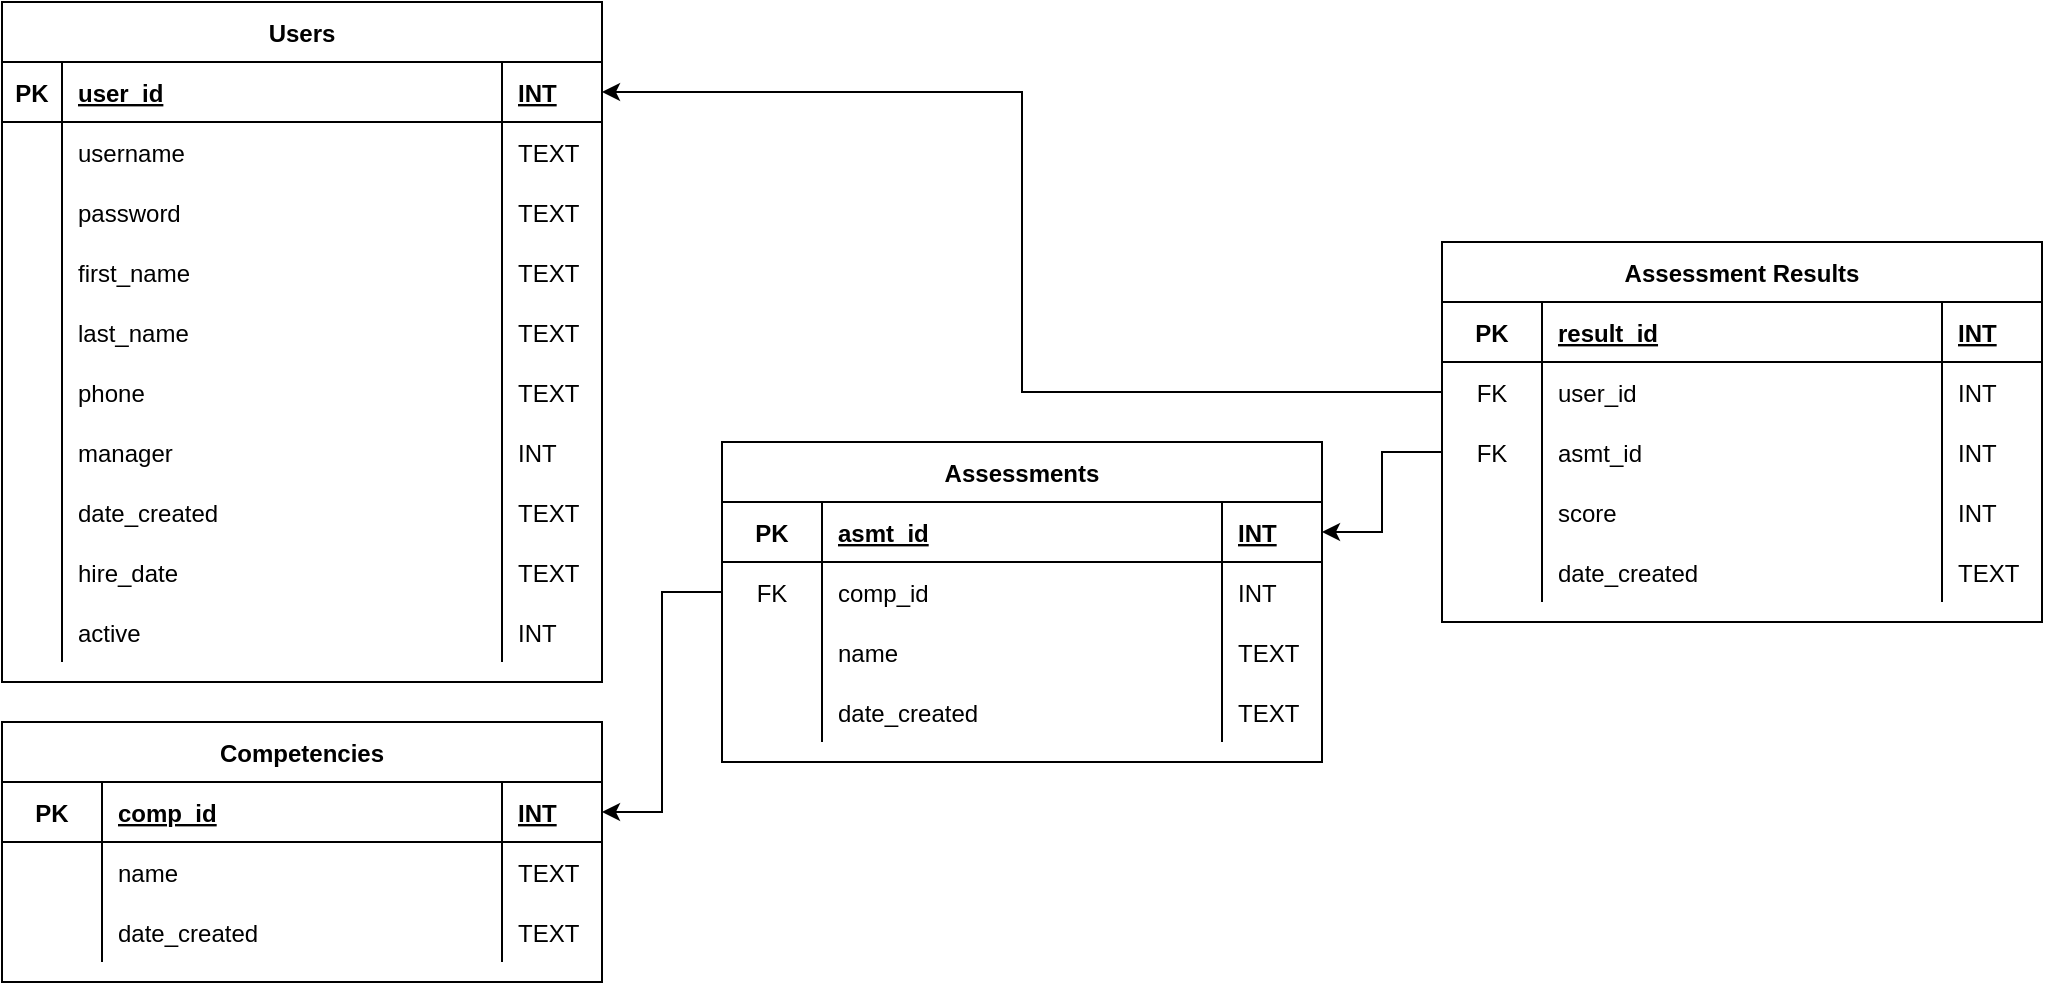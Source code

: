 <mxfile version="21.0.6" type="google"><diagram id="R2lEEEUBdFMjLlhIrx00" name="Page-1"><mxGraphModel grid="1" page="1" gridSize="10" guides="1" tooltips="1" connect="1" arrows="1" fold="1" pageScale="1" pageWidth="850" pageHeight="1100" math="0" shadow="0" extFonts="Permanent Marker^https://fonts.googleapis.com/css?family=Permanent+Marker"><root><mxCell id="0"/><mxCell id="1" parent="0"/><mxCell id="C-vyLk0tnHw3VtMMgP7b-2" value="Competencies" style="shape=table;startSize=30;container=1;collapsible=1;childLayout=tableLayout;fixedRows=1;rowLines=0;fontStyle=1;align=center;resizeLast=1;" vertex="1" parent="1"><mxGeometry x="80" y="390" width="300" height="130" as="geometry"/></mxCell><mxCell id="C-vyLk0tnHw3VtMMgP7b-3" value="" style="shape=partialRectangle;collapsible=0;dropTarget=0;pointerEvents=0;fillColor=none;points=[[0,0.5],[1,0.5]];portConstraint=eastwest;top=0;left=0;right=0;bottom=1;" vertex="1" parent="C-vyLk0tnHw3VtMMgP7b-2"><mxGeometry y="30" width="300" height="30" as="geometry"/></mxCell><mxCell id="C-vyLk0tnHw3VtMMgP7b-4" value="PK" style="shape=partialRectangle;overflow=hidden;connectable=0;fillColor=none;top=0;left=0;bottom=0;right=0;fontStyle=1;" vertex="1" parent="C-vyLk0tnHw3VtMMgP7b-3"><mxGeometry width="50" height="30" as="geometry"><mxRectangle width="50" height="30" as="alternateBounds"/></mxGeometry></mxCell><mxCell id="C-vyLk0tnHw3VtMMgP7b-5" value="comp_id" style="shape=partialRectangle;overflow=hidden;connectable=0;fillColor=none;top=0;left=0;bottom=0;right=0;align=left;spacingLeft=6;fontStyle=5;" vertex="1" parent="C-vyLk0tnHw3VtMMgP7b-3"><mxGeometry x="50" width="200" height="30" as="geometry"><mxRectangle width="200" height="30" as="alternateBounds"/></mxGeometry></mxCell><mxCell id="rLndajSnaEvksaFfwLlW-28" value="INT" style="shape=partialRectangle;overflow=hidden;connectable=0;fillColor=none;top=0;left=0;bottom=0;right=0;align=left;spacingLeft=6;fontStyle=5;" vertex="1" parent="C-vyLk0tnHw3VtMMgP7b-3"><mxGeometry x="250" width="50" height="30" as="geometry"><mxRectangle width="50" height="30" as="alternateBounds"/></mxGeometry></mxCell><mxCell id="C-vyLk0tnHw3VtMMgP7b-6" value="" style="shape=partialRectangle;collapsible=0;dropTarget=0;pointerEvents=0;fillColor=none;points=[[0,0.5],[1,0.5]];portConstraint=eastwest;top=0;left=0;right=0;bottom=0;" vertex="1" parent="C-vyLk0tnHw3VtMMgP7b-2"><mxGeometry y="60" width="300" height="30" as="geometry"/></mxCell><mxCell id="C-vyLk0tnHw3VtMMgP7b-7" value="" style="shape=partialRectangle;overflow=hidden;connectable=0;fillColor=none;top=0;left=0;bottom=0;right=0;" vertex="1" parent="C-vyLk0tnHw3VtMMgP7b-6"><mxGeometry width="50" height="30" as="geometry"><mxRectangle width="50" height="30" as="alternateBounds"/></mxGeometry></mxCell><mxCell id="C-vyLk0tnHw3VtMMgP7b-8" value="name" style="shape=partialRectangle;overflow=hidden;connectable=0;fillColor=none;top=0;left=0;bottom=0;right=0;align=left;spacingLeft=6;" vertex="1" parent="C-vyLk0tnHw3VtMMgP7b-6"><mxGeometry x="50" width="200" height="30" as="geometry"><mxRectangle width="200" height="30" as="alternateBounds"/></mxGeometry></mxCell><mxCell id="rLndajSnaEvksaFfwLlW-29" value="TEXT" style="shape=partialRectangle;overflow=hidden;connectable=0;fillColor=none;top=0;left=0;bottom=0;right=0;align=left;spacingLeft=6;" vertex="1" parent="C-vyLk0tnHw3VtMMgP7b-6"><mxGeometry x="250" width="50" height="30" as="geometry"><mxRectangle width="50" height="30" as="alternateBounds"/></mxGeometry></mxCell><mxCell id="C-vyLk0tnHw3VtMMgP7b-9" value="" style="shape=partialRectangle;collapsible=0;dropTarget=0;pointerEvents=0;fillColor=none;points=[[0,0.5],[1,0.5]];portConstraint=eastwest;top=0;left=0;right=0;bottom=0;" vertex="1" parent="C-vyLk0tnHw3VtMMgP7b-2"><mxGeometry y="90" width="300" height="30" as="geometry"/></mxCell><mxCell id="C-vyLk0tnHw3VtMMgP7b-10" value="" style="shape=partialRectangle;overflow=hidden;connectable=0;fillColor=none;top=0;left=0;bottom=0;right=0;" vertex="1" parent="C-vyLk0tnHw3VtMMgP7b-9"><mxGeometry width="50" height="30" as="geometry"><mxRectangle width="50" height="30" as="alternateBounds"/></mxGeometry></mxCell><mxCell id="C-vyLk0tnHw3VtMMgP7b-11" value="date_created" style="shape=partialRectangle;overflow=hidden;connectable=0;fillColor=none;top=0;left=0;bottom=0;right=0;align=left;spacingLeft=6;" vertex="1" parent="C-vyLk0tnHw3VtMMgP7b-9"><mxGeometry x="50" width="200" height="30" as="geometry"><mxRectangle width="200" height="30" as="alternateBounds"/></mxGeometry></mxCell><mxCell id="rLndajSnaEvksaFfwLlW-30" value="TEXT" style="shape=partialRectangle;overflow=hidden;connectable=0;fillColor=none;top=0;left=0;bottom=0;right=0;align=left;spacingLeft=6;" vertex="1" parent="C-vyLk0tnHw3VtMMgP7b-9"><mxGeometry x="250" width="50" height="30" as="geometry"><mxRectangle width="50" height="30" as="alternateBounds"/></mxGeometry></mxCell><mxCell id="C-vyLk0tnHw3VtMMgP7b-23" value="Users" style="shape=table;startSize=30;container=1;collapsible=1;childLayout=tableLayout;fixedRows=1;rowLines=0;fontStyle=1;align=center;resizeLast=1;" vertex="1" parent="1"><mxGeometry x="80" y="30" width="300" height="340" as="geometry"/></mxCell><mxCell id="C-vyLk0tnHw3VtMMgP7b-24" value="" style="shape=partialRectangle;collapsible=0;dropTarget=0;pointerEvents=0;fillColor=none;points=[[0,0.5],[1,0.5]];portConstraint=eastwest;top=0;left=0;right=0;bottom=1;" vertex="1" parent="C-vyLk0tnHw3VtMMgP7b-23"><mxGeometry y="30" width="300" height="30" as="geometry"/></mxCell><mxCell id="C-vyLk0tnHw3VtMMgP7b-25" value="PK" style="shape=partialRectangle;overflow=hidden;connectable=0;fillColor=none;top=0;left=0;bottom=0;right=0;fontStyle=1;" vertex="1" parent="C-vyLk0tnHw3VtMMgP7b-24"><mxGeometry width="30" height="30" as="geometry"><mxRectangle width="30" height="30" as="alternateBounds"/></mxGeometry></mxCell><mxCell id="C-vyLk0tnHw3VtMMgP7b-26" value="user_id" style="shape=partialRectangle;overflow=hidden;connectable=0;fillColor=none;top=0;left=0;bottom=0;right=0;align=left;spacingLeft=6;fontStyle=5;" vertex="1" parent="C-vyLk0tnHw3VtMMgP7b-24"><mxGeometry x="30" width="220" height="30" as="geometry"><mxRectangle width="220" height="30" as="alternateBounds"/></mxGeometry></mxCell><mxCell id="rLndajSnaEvksaFfwLlW-1" value="INT" style="shape=partialRectangle;overflow=hidden;connectable=0;fillColor=none;top=0;left=0;bottom=0;right=0;align=left;spacingLeft=6;fontStyle=5;" vertex="1" parent="C-vyLk0tnHw3VtMMgP7b-24"><mxGeometry x="250" width="50" height="30" as="geometry"><mxRectangle width="50" height="30" as="alternateBounds"/></mxGeometry></mxCell><mxCell id="9BcQ_DwPYqcgLXvMvTUl-13" style="shape=partialRectangle;collapsible=0;dropTarget=0;pointerEvents=0;fillColor=none;points=[[0,0.5],[1,0.5]];portConstraint=eastwest;top=0;left=0;right=0;bottom=0;" vertex="1" parent="C-vyLk0tnHw3VtMMgP7b-23"><mxGeometry y="60" width="300" height="30" as="geometry"/></mxCell><mxCell id="9BcQ_DwPYqcgLXvMvTUl-14" style="shape=partialRectangle;overflow=hidden;connectable=0;fillColor=none;top=0;left=0;bottom=0;right=0;" vertex="1" parent="9BcQ_DwPYqcgLXvMvTUl-13"><mxGeometry width="30" height="30" as="geometry"><mxRectangle width="30" height="30" as="alternateBounds"/></mxGeometry></mxCell><mxCell id="9BcQ_DwPYqcgLXvMvTUl-15" value="username" style="shape=partialRectangle;overflow=hidden;connectable=0;fillColor=none;top=0;left=0;bottom=0;right=0;align=left;spacingLeft=6;" vertex="1" parent="9BcQ_DwPYqcgLXvMvTUl-13"><mxGeometry x="30" width="220" height="30" as="geometry"><mxRectangle width="220" height="30" as="alternateBounds"/></mxGeometry></mxCell><mxCell id="9BcQ_DwPYqcgLXvMvTUl-16" value="TEXT" style="shape=partialRectangle;overflow=hidden;connectable=0;fillColor=none;top=0;left=0;bottom=0;right=0;align=left;spacingLeft=6;" vertex="1" parent="9BcQ_DwPYqcgLXvMvTUl-13"><mxGeometry x="250" width="50" height="30" as="geometry"><mxRectangle width="50" height="30" as="alternateBounds"/></mxGeometry></mxCell><mxCell id="9BcQ_DwPYqcgLXvMvTUl-17" style="shape=partialRectangle;collapsible=0;dropTarget=0;pointerEvents=0;fillColor=none;points=[[0,0.5],[1,0.5]];portConstraint=eastwest;top=0;left=0;right=0;bottom=0;" vertex="1" parent="C-vyLk0tnHw3VtMMgP7b-23"><mxGeometry y="90" width="300" height="30" as="geometry"/></mxCell><mxCell id="9BcQ_DwPYqcgLXvMvTUl-18" style="shape=partialRectangle;overflow=hidden;connectable=0;fillColor=none;top=0;left=0;bottom=0;right=0;" vertex="1" parent="9BcQ_DwPYqcgLXvMvTUl-17"><mxGeometry width="30" height="30" as="geometry"><mxRectangle width="30" height="30" as="alternateBounds"/></mxGeometry></mxCell><mxCell id="9BcQ_DwPYqcgLXvMvTUl-19" value="password" style="shape=partialRectangle;overflow=hidden;connectable=0;fillColor=none;top=0;left=0;bottom=0;right=0;align=left;spacingLeft=6;" vertex="1" parent="9BcQ_DwPYqcgLXvMvTUl-17"><mxGeometry x="30" width="220" height="30" as="geometry"><mxRectangle width="220" height="30" as="alternateBounds"/></mxGeometry></mxCell><mxCell id="9BcQ_DwPYqcgLXvMvTUl-20" value="TEXT" style="shape=partialRectangle;overflow=hidden;connectable=0;fillColor=none;top=0;left=0;bottom=0;right=0;align=left;spacingLeft=6;" vertex="1" parent="9BcQ_DwPYqcgLXvMvTUl-17"><mxGeometry x="250" width="50" height="30" as="geometry"><mxRectangle width="50" height="30" as="alternateBounds"/></mxGeometry></mxCell><mxCell id="C-vyLk0tnHw3VtMMgP7b-27" value="" style="shape=partialRectangle;collapsible=0;dropTarget=0;pointerEvents=0;fillColor=none;points=[[0,0.5],[1,0.5]];portConstraint=eastwest;top=0;left=0;right=0;bottom=0;" vertex="1" parent="C-vyLk0tnHw3VtMMgP7b-23"><mxGeometry y="120" width="300" height="30" as="geometry"/></mxCell><mxCell id="C-vyLk0tnHw3VtMMgP7b-28" value="" style="shape=partialRectangle;overflow=hidden;connectable=0;fillColor=none;top=0;left=0;bottom=0;right=0;" vertex="1" parent="C-vyLk0tnHw3VtMMgP7b-27"><mxGeometry width="30" height="30" as="geometry"><mxRectangle width="30" height="30" as="alternateBounds"/></mxGeometry></mxCell><mxCell id="C-vyLk0tnHw3VtMMgP7b-29" value="first_name" style="shape=partialRectangle;overflow=hidden;connectable=0;fillColor=none;top=0;left=0;bottom=0;right=0;align=left;spacingLeft=6;" vertex="1" parent="C-vyLk0tnHw3VtMMgP7b-27"><mxGeometry x="30" width="220" height="30" as="geometry"><mxRectangle width="220" height="30" as="alternateBounds"/></mxGeometry></mxCell><mxCell id="rLndajSnaEvksaFfwLlW-2" value="TEXT" style="shape=partialRectangle;overflow=hidden;connectable=0;fillColor=none;top=0;left=0;bottom=0;right=0;align=left;spacingLeft=6;" vertex="1" parent="C-vyLk0tnHw3VtMMgP7b-27"><mxGeometry x="250" width="50" height="30" as="geometry"><mxRectangle width="50" height="30" as="alternateBounds"/></mxGeometry></mxCell><mxCell id="rLndajSnaEvksaFfwLlW-3" style="shape=partialRectangle;collapsible=0;dropTarget=0;pointerEvents=0;fillColor=none;points=[[0,0.5],[1,0.5]];portConstraint=eastwest;top=0;left=0;right=0;bottom=0;" vertex="1" parent="C-vyLk0tnHw3VtMMgP7b-23"><mxGeometry y="150" width="300" height="30" as="geometry"/></mxCell><mxCell id="rLndajSnaEvksaFfwLlW-4" style="shape=partialRectangle;overflow=hidden;connectable=0;fillColor=none;top=0;left=0;bottom=0;right=0;" vertex="1" parent="rLndajSnaEvksaFfwLlW-3"><mxGeometry width="30" height="30" as="geometry"><mxRectangle width="30" height="30" as="alternateBounds"/></mxGeometry></mxCell><mxCell id="rLndajSnaEvksaFfwLlW-5" value="last_name" style="shape=partialRectangle;overflow=hidden;connectable=0;fillColor=none;top=0;left=0;bottom=0;right=0;align=left;spacingLeft=6;" vertex="1" parent="rLndajSnaEvksaFfwLlW-3"><mxGeometry x="30" width="220" height="30" as="geometry"><mxRectangle width="220" height="30" as="alternateBounds"/></mxGeometry></mxCell><mxCell id="rLndajSnaEvksaFfwLlW-6" value="TEXT" style="shape=partialRectangle;overflow=hidden;connectable=0;fillColor=none;top=0;left=0;bottom=0;right=0;align=left;spacingLeft=6;" vertex="1" parent="rLndajSnaEvksaFfwLlW-3"><mxGeometry x="250" width="50" height="30" as="geometry"><mxRectangle width="50" height="30" as="alternateBounds"/></mxGeometry></mxCell><mxCell id="rLndajSnaEvksaFfwLlW-7" style="shape=partialRectangle;collapsible=0;dropTarget=0;pointerEvents=0;fillColor=none;points=[[0,0.5],[1,0.5]];portConstraint=eastwest;top=0;left=0;right=0;bottom=0;" vertex="1" parent="C-vyLk0tnHw3VtMMgP7b-23"><mxGeometry y="180" width="300" height="30" as="geometry"/></mxCell><mxCell id="rLndajSnaEvksaFfwLlW-8" style="shape=partialRectangle;overflow=hidden;connectable=0;fillColor=none;top=0;left=0;bottom=0;right=0;" vertex="1" parent="rLndajSnaEvksaFfwLlW-7"><mxGeometry width="30" height="30" as="geometry"><mxRectangle width="30" height="30" as="alternateBounds"/></mxGeometry></mxCell><mxCell id="rLndajSnaEvksaFfwLlW-9" value="phone" style="shape=partialRectangle;overflow=hidden;connectable=0;fillColor=none;top=0;left=0;bottom=0;right=0;align=left;spacingLeft=6;" vertex="1" parent="rLndajSnaEvksaFfwLlW-7"><mxGeometry x="30" width="220" height="30" as="geometry"><mxRectangle width="220" height="30" as="alternateBounds"/></mxGeometry></mxCell><mxCell id="rLndajSnaEvksaFfwLlW-10" value="TEXT" style="shape=partialRectangle;overflow=hidden;connectable=0;fillColor=none;top=0;left=0;bottom=0;right=0;align=left;spacingLeft=6;" vertex="1" parent="rLndajSnaEvksaFfwLlW-7"><mxGeometry x="250" width="50" height="30" as="geometry"><mxRectangle width="50" height="30" as="alternateBounds"/></mxGeometry></mxCell><mxCell id="9BcQ_DwPYqcgLXvMvTUl-38" style="shape=partialRectangle;collapsible=0;dropTarget=0;pointerEvents=0;fillColor=none;points=[[0,0.5],[1,0.5]];portConstraint=eastwest;top=0;left=0;right=0;bottom=0;" vertex="1" parent="C-vyLk0tnHw3VtMMgP7b-23"><mxGeometry y="210" width="300" height="30" as="geometry"/></mxCell><mxCell id="9BcQ_DwPYqcgLXvMvTUl-39" style="shape=partialRectangle;overflow=hidden;connectable=0;fillColor=none;top=0;left=0;bottom=0;right=0;" vertex="1" parent="9BcQ_DwPYqcgLXvMvTUl-38"><mxGeometry width="30" height="30" as="geometry"><mxRectangle width="30" height="30" as="alternateBounds"/></mxGeometry></mxCell><mxCell id="9BcQ_DwPYqcgLXvMvTUl-40" value="manager" style="shape=partialRectangle;overflow=hidden;connectable=0;fillColor=none;top=0;left=0;bottom=0;right=0;align=left;spacingLeft=6;" vertex="1" parent="9BcQ_DwPYqcgLXvMvTUl-38"><mxGeometry x="30" width="220" height="30" as="geometry"><mxRectangle width="220" height="30" as="alternateBounds"/></mxGeometry></mxCell><mxCell id="9BcQ_DwPYqcgLXvMvTUl-41" value="INT" style="shape=partialRectangle;overflow=hidden;connectable=0;fillColor=none;top=0;left=0;bottom=0;right=0;align=left;spacingLeft=6;" vertex="1" parent="9BcQ_DwPYqcgLXvMvTUl-38"><mxGeometry x="250" width="50" height="30" as="geometry"><mxRectangle width="50" height="30" as="alternateBounds"/></mxGeometry></mxCell><mxCell id="oXts_2LDVoEM_s62_EKs-9" style="shape=partialRectangle;collapsible=0;dropTarget=0;pointerEvents=0;fillColor=none;points=[[0,0.5],[1,0.5]];portConstraint=eastwest;top=0;left=0;right=0;bottom=0;" vertex="1" parent="C-vyLk0tnHw3VtMMgP7b-23"><mxGeometry y="240" width="300" height="30" as="geometry"/></mxCell><mxCell id="oXts_2LDVoEM_s62_EKs-10" style="shape=partialRectangle;overflow=hidden;connectable=0;fillColor=none;top=0;left=0;bottom=0;right=0;" vertex="1" parent="oXts_2LDVoEM_s62_EKs-9"><mxGeometry width="30" height="30" as="geometry"><mxRectangle width="30" height="30" as="alternateBounds"/></mxGeometry></mxCell><mxCell id="oXts_2LDVoEM_s62_EKs-11" value="date_created" style="shape=partialRectangle;overflow=hidden;connectable=0;fillColor=none;top=0;left=0;bottom=0;right=0;align=left;spacingLeft=6;" vertex="1" parent="oXts_2LDVoEM_s62_EKs-9"><mxGeometry x="30" width="220" height="30" as="geometry"><mxRectangle width="220" height="30" as="alternateBounds"/></mxGeometry></mxCell><mxCell id="oXts_2LDVoEM_s62_EKs-12" value="TEXT" style="shape=partialRectangle;overflow=hidden;connectable=0;fillColor=none;top=0;left=0;bottom=0;right=0;align=left;spacingLeft=6;" vertex="1" parent="oXts_2LDVoEM_s62_EKs-9"><mxGeometry x="250" width="50" height="30" as="geometry"><mxRectangle width="50" height="30" as="alternateBounds"/></mxGeometry></mxCell><mxCell id="oXts_2LDVoEM_s62_EKs-5" style="shape=partialRectangle;collapsible=0;dropTarget=0;pointerEvents=0;fillColor=none;points=[[0,0.5],[1,0.5]];portConstraint=eastwest;top=0;left=0;right=0;bottom=0;" vertex="1" parent="C-vyLk0tnHw3VtMMgP7b-23"><mxGeometry y="270" width="300" height="30" as="geometry"/></mxCell><mxCell id="oXts_2LDVoEM_s62_EKs-6" style="shape=partialRectangle;overflow=hidden;connectable=0;fillColor=none;top=0;left=0;bottom=0;right=0;" vertex="1" parent="oXts_2LDVoEM_s62_EKs-5"><mxGeometry width="30" height="30" as="geometry"><mxRectangle width="30" height="30" as="alternateBounds"/></mxGeometry></mxCell><mxCell id="oXts_2LDVoEM_s62_EKs-7" value="hire_date" style="shape=partialRectangle;overflow=hidden;connectable=0;fillColor=none;top=0;left=0;bottom=0;right=0;align=left;spacingLeft=6;" vertex="1" parent="oXts_2LDVoEM_s62_EKs-5"><mxGeometry x="30" width="220" height="30" as="geometry"><mxRectangle width="220" height="30" as="alternateBounds"/></mxGeometry></mxCell><mxCell id="oXts_2LDVoEM_s62_EKs-8" value="TEXT" style="shape=partialRectangle;overflow=hidden;connectable=0;fillColor=none;top=0;left=0;bottom=0;right=0;align=left;spacingLeft=6;" vertex="1" parent="oXts_2LDVoEM_s62_EKs-5"><mxGeometry x="250" width="50" height="30" as="geometry"><mxRectangle width="50" height="30" as="alternateBounds"/></mxGeometry></mxCell><mxCell id="oXts_2LDVoEM_s62_EKs-1" style="shape=partialRectangle;collapsible=0;dropTarget=0;pointerEvents=0;fillColor=none;points=[[0,0.5],[1,0.5]];portConstraint=eastwest;top=0;left=0;right=0;bottom=0;" vertex="1" parent="C-vyLk0tnHw3VtMMgP7b-23"><mxGeometry y="300" width="300" height="30" as="geometry"/></mxCell><mxCell id="oXts_2LDVoEM_s62_EKs-2" style="shape=partialRectangle;overflow=hidden;connectable=0;fillColor=none;top=0;left=0;bottom=0;right=0;" vertex="1" parent="oXts_2LDVoEM_s62_EKs-1"><mxGeometry width="30" height="30" as="geometry"><mxRectangle width="30" height="30" as="alternateBounds"/></mxGeometry></mxCell><mxCell id="oXts_2LDVoEM_s62_EKs-3" value="active" style="shape=partialRectangle;overflow=hidden;connectable=0;fillColor=none;top=0;left=0;bottom=0;right=0;align=left;spacingLeft=6;" vertex="1" parent="oXts_2LDVoEM_s62_EKs-1"><mxGeometry x="30" width="220" height="30" as="geometry"><mxRectangle width="220" height="30" as="alternateBounds"/></mxGeometry></mxCell><mxCell id="oXts_2LDVoEM_s62_EKs-4" value="INT" style="shape=partialRectangle;overflow=hidden;connectable=0;fillColor=none;top=0;left=0;bottom=0;right=0;align=left;spacingLeft=6;" vertex="1" parent="oXts_2LDVoEM_s62_EKs-1"><mxGeometry x="250" width="50" height="30" as="geometry"><mxRectangle width="50" height="30" as="alternateBounds"/></mxGeometry></mxCell><mxCell id="9BcQ_DwPYqcgLXvMvTUl-21" value="Assessments" style="shape=table;startSize=30;container=1;collapsible=1;childLayout=tableLayout;fixedRows=1;rowLines=0;fontStyle=1;align=center;resizeLast=1;" vertex="1" parent="1"><mxGeometry x="440" y="250" width="300" height="160" as="geometry"/></mxCell><mxCell id="9BcQ_DwPYqcgLXvMvTUl-22" value="" style="shape=partialRectangle;collapsible=0;dropTarget=0;pointerEvents=0;fillColor=none;points=[[0,0.5],[1,0.5]];portConstraint=eastwest;top=0;left=0;right=0;bottom=1;" vertex="1" parent="9BcQ_DwPYqcgLXvMvTUl-21"><mxGeometry y="30" width="300" height="30" as="geometry"/></mxCell><mxCell id="9BcQ_DwPYqcgLXvMvTUl-23" value="PK" style="shape=partialRectangle;overflow=hidden;connectable=0;fillColor=none;top=0;left=0;bottom=0;right=0;fontStyle=1;" vertex="1" parent="9BcQ_DwPYqcgLXvMvTUl-22"><mxGeometry width="50" height="30" as="geometry"><mxRectangle width="50" height="30" as="alternateBounds"/></mxGeometry></mxCell><mxCell id="9BcQ_DwPYqcgLXvMvTUl-24" value="asmt_id" style="shape=partialRectangle;overflow=hidden;connectable=0;fillColor=none;top=0;left=0;bottom=0;right=0;align=left;spacingLeft=6;fontStyle=5;" vertex="1" parent="9BcQ_DwPYqcgLXvMvTUl-22"><mxGeometry x="50" width="200" height="30" as="geometry"><mxRectangle width="200" height="30" as="alternateBounds"/></mxGeometry></mxCell><mxCell id="9BcQ_DwPYqcgLXvMvTUl-25" value="INT" style="shape=partialRectangle;overflow=hidden;connectable=0;fillColor=none;top=0;left=0;bottom=0;right=0;align=left;spacingLeft=6;fontStyle=5;" vertex="1" parent="9BcQ_DwPYqcgLXvMvTUl-22"><mxGeometry x="250" width="50" height="30" as="geometry"><mxRectangle width="50" height="30" as="alternateBounds"/></mxGeometry></mxCell><mxCell id="9BcQ_DwPYqcgLXvMvTUl-34" style="shape=partialRectangle;collapsible=0;dropTarget=0;pointerEvents=0;fillColor=none;points=[[0,0.5],[1,0.5]];portConstraint=eastwest;top=0;left=0;right=0;bottom=0;" vertex="1" parent="9BcQ_DwPYqcgLXvMvTUl-21"><mxGeometry y="60" width="300" height="30" as="geometry"/></mxCell><mxCell id="9BcQ_DwPYqcgLXvMvTUl-35" value="FK" style="shape=partialRectangle;overflow=hidden;connectable=0;fillColor=none;top=0;left=0;bottom=0;right=0;" vertex="1" parent="9BcQ_DwPYqcgLXvMvTUl-34"><mxGeometry width="50" height="30" as="geometry"><mxRectangle width="50" height="30" as="alternateBounds"/></mxGeometry></mxCell><mxCell id="9BcQ_DwPYqcgLXvMvTUl-36" value="comp_id" style="shape=partialRectangle;overflow=hidden;connectable=0;fillColor=none;top=0;left=0;bottom=0;right=0;align=left;spacingLeft=6;" vertex="1" parent="9BcQ_DwPYqcgLXvMvTUl-34"><mxGeometry x="50" width="200" height="30" as="geometry"><mxRectangle width="200" height="30" as="alternateBounds"/></mxGeometry></mxCell><mxCell id="9BcQ_DwPYqcgLXvMvTUl-37" value="INT" style="shape=partialRectangle;overflow=hidden;connectable=0;fillColor=none;top=0;left=0;bottom=0;right=0;align=left;spacingLeft=6;" vertex="1" parent="9BcQ_DwPYqcgLXvMvTUl-34"><mxGeometry x="250" width="50" height="30" as="geometry"><mxRectangle width="50" height="30" as="alternateBounds"/></mxGeometry></mxCell><mxCell id="9BcQ_DwPYqcgLXvMvTUl-26" value="" style="shape=partialRectangle;collapsible=0;dropTarget=0;pointerEvents=0;fillColor=none;points=[[0,0.5],[1,0.5]];portConstraint=eastwest;top=0;left=0;right=0;bottom=0;" vertex="1" parent="9BcQ_DwPYqcgLXvMvTUl-21"><mxGeometry y="90" width="300" height="30" as="geometry"/></mxCell><mxCell id="9BcQ_DwPYqcgLXvMvTUl-27" value="" style="shape=partialRectangle;overflow=hidden;connectable=0;fillColor=none;top=0;left=0;bottom=0;right=0;" vertex="1" parent="9BcQ_DwPYqcgLXvMvTUl-26"><mxGeometry width="50" height="30" as="geometry"><mxRectangle width="50" height="30" as="alternateBounds"/></mxGeometry></mxCell><mxCell id="9BcQ_DwPYqcgLXvMvTUl-28" value="name" style="shape=partialRectangle;overflow=hidden;connectable=0;fillColor=none;top=0;left=0;bottom=0;right=0;align=left;spacingLeft=6;" vertex="1" parent="9BcQ_DwPYqcgLXvMvTUl-26"><mxGeometry x="50" width="200" height="30" as="geometry"><mxRectangle width="200" height="30" as="alternateBounds"/></mxGeometry></mxCell><mxCell id="9BcQ_DwPYqcgLXvMvTUl-29" value="TEXT" style="shape=partialRectangle;overflow=hidden;connectable=0;fillColor=none;top=0;left=0;bottom=0;right=0;align=left;spacingLeft=6;" vertex="1" parent="9BcQ_DwPYqcgLXvMvTUl-26"><mxGeometry x="250" width="50" height="30" as="geometry"><mxRectangle width="50" height="30" as="alternateBounds"/></mxGeometry></mxCell><mxCell id="9BcQ_DwPYqcgLXvMvTUl-30" value="" style="shape=partialRectangle;collapsible=0;dropTarget=0;pointerEvents=0;fillColor=none;points=[[0,0.5],[1,0.5]];portConstraint=eastwest;top=0;left=0;right=0;bottom=0;" vertex="1" parent="9BcQ_DwPYqcgLXvMvTUl-21"><mxGeometry y="120" width="300" height="30" as="geometry"/></mxCell><mxCell id="9BcQ_DwPYqcgLXvMvTUl-31" value="" style="shape=partialRectangle;overflow=hidden;connectable=0;fillColor=none;top=0;left=0;bottom=0;right=0;" vertex="1" parent="9BcQ_DwPYqcgLXvMvTUl-30"><mxGeometry width="50" height="30" as="geometry"><mxRectangle width="50" height="30" as="alternateBounds"/></mxGeometry></mxCell><mxCell id="9BcQ_DwPYqcgLXvMvTUl-32" value="date_created" style="shape=partialRectangle;overflow=hidden;connectable=0;fillColor=none;top=0;left=0;bottom=0;right=0;align=left;spacingLeft=6;" vertex="1" parent="9BcQ_DwPYqcgLXvMvTUl-30"><mxGeometry x="50" width="200" height="30" as="geometry"><mxRectangle width="200" height="30" as="alternateBounds"/></mxGeometry></mxCell><mxCell id="9BcQ_DwPYqcgLXvMvTUl-33" value="TEXT" style="shape=partialRectangle;overflow=hidden;connectable=0;fillColor=none;top=0;left=0;bottom=0;right=0;align=left;spacingLeft=6;" vertex="1" parent="9BcQ_DwPYqcgLXvMvTUl-30"><mxGeometry x="250" width="50" height="30" as="geometry"><mxRectangle width="50" height="30" as="alternateBounds"/></mxGeometry></mxCell><mxCell id="9BcQ_DwPYqcgLXvMvTUl-42" style="edgeStyle=orthogonalEdgeStyle;rounded=0;orthogonalLoop=1;jettySize=auto;html=1;exitX=0;exitY=0.5;exitDx=0;exitDy=0;entryX=1;entryY=0.5;entryDx=0;entryDy=0;" edge="1" parent="1" source="9BcQ_DwPYqcgLXvMvTUl-34" target="C-vyLk0tnHw3VtMMgP7b-3"><mxGeometry relative="1" as="geometry"/></mxCell><mxCell id="9BcQ_DwPYqcgLXvMvTUl-43" value="Assessment Results" style="shape=table;startSize=30;container=1;collapsible=1;childLayout=tableLayout;fixedRows=1;rowLines=0;fontStyle=1;align=center;resizeLast=1;" vertex="1" parent="1"><mxGeometry x="800" y="150" width="300" height="190" as="geometry"/></mxCell><mxCell id="9BcQ_DwPYqcgLXvMvTUl-44" value="" style="shape=partialRectangle;collapsible=0;dropTarget=0;pointerEvents=0;fillColor=none;points=[[0,0.5],[1,0.5]];portConstraint=eastwest;top=0;left=0;right=0;bottom=1;" vertex="1" parent="9BcQ_DwPYqcgLXvMvTUl-43"><mxGeometry y="30" width="300" height="30" as="geometry"/></mxCell><mxCell id="9BcQ_DwPYqcgLXvMvTUl-45" value="PK" style="shape=partialRectangle;overflow=hidden;connectable=0;fillColor=none;top=0;left=0;bottom=0;right=0;fontStyle=1;" vertex="1" parent="9BcQ_DwPYqcgLXvMvTUl-44"><mxGeometry width="50" height="30" as="geometry"><mxRectangle width="50" height="30" as="alternateBounds"/></mxGeometry></mxCell><mxCell id="9BcQ_DwPYqcgLXvMvTUl-46" value="result_id" style="shape=partialRectangle;overflow=hidden;connectable=0;fillColor=none;top=0;left=0;bottom=0;right=0;align=left;spacingLeft=6;fontStyle=5;" vertex="1" parent="9BcQ_DwPYqcgLXvMvTUl-44"><mxGeometry x="50" width="200" height="30" as="geometry"><mxRectangle width="200" height="30" as="alternateBounds"/></mxGeometry></mxCell><mxCell id="9BcQ_DwPYqcgLXvMvTUl-47" value="INT" style="shape=partialRectangle;overflow=hidden;connectable=0;fillColor=none;top=0;left=0;bottom=0;right=0;align=left;spacingLeft=6;fontStyle=5;" vertex="1" parent="9BcQ_DwPYqcgLXvMvTUl-44"><mxGeometry x="250" width="50" height="30" as="geometry"><mxRectangle width="50" height="30" as="alternateBounds"/></mxGeometry></mxCell><mxCell id="9BcQ_DwPYqcgLXvMvTUl-48" style="shape=partialRectangle;collapsible=0;dropTarget=0;pointerEvents=0;fillColor=none;points=[[0,0.5],[1,0.5]];portConstraint=eastwest;top=0;left=0;right=0;bottom=0;" vertex="1" parent="9BcQ_DwPYqcgLXvMvTUl-43"><mxGeometry y="60" width="300" height="30" as="geometry"/></mxCell><mxCell id="9BcQ_DwPYqcgLXvMvTUl-49" value="FK" style="shape=partialRectangle;overflow=hidden;connectable=0;fillColor=none;top=0;left=0;bottom=0;right=0;" vertex="1" parent="9BcQ_DwPYqcgLXvMvTUl-48"><mxGeometry width="50" height="30" as="geometry"><mxRectangle width="50" height="30" as="alternateBounds"/></mxGeometry></mxCell><mxCell id="9BcQ_DwPYqcgLXvMvTUl-50" value="user_id" style="shape=partialRectangle;overflow=hidden;connectable=0;fillColor=none;top=0;left=0;bottom=0;right=0;align=left;spacingLeft=6;" vertex="1" parent="9BcQ_DwPYqcgLXvMvTUl-48"><mxGeometry x="50" width="200" height="30" as="geometry"><mxRectangle width="200" height="30" as="alternateBounds"/></mxGeometry></mxCell><mxCell id="9BcQ_DwPYqcgLXvMvTUl-51" value="INT" style="shape=partialRectangle;overflow=hidden;connectable=0;fillColor=none;top=0;left=0;bottom=0;right=0;align=left;spacingLeft=6;" vertex="1" parent="9BcQ_DwPYqcgLXvMvTUl-48"><mxGeometry x="250" width="50" height="30" as="geometry"><mxRectangle width="50" height="30" as="alternateBounds"/></mxGeometry></mxCell><mxCell id="9BcQ_DwPYqcgLXvMvTUl-61" style="shape=partialRectangle;collapsible=0;dropTarget=0;pointerEvents=0;fillColor=none;points=[[0,0.5],[1,0.5]];portConstraint=eastwest;top=0;left=0;right=0;bottom=0;" vertex="1" parent="9BcQ_DwPYqcgLXvMvTUl-43"><mxGeometry y="90" width="300" height="30" as="geometry"/></mxCell><mxCell id="9BcQ_DwPYqcgLXvMvTUl-62" value="FK" style="shape=partialRectangle;overflow=hidden;connectable=0;fillColor=none;top=0;left=0;bottom=0;right=0;" vertex="1" parent="9BcQ_DwPYqcgLXvMvTUl-61"><mxGeometry width="50" height="30" as="geometry"><mxRectangle width="50" height="30" as="alternateBounds"/></mxGeometry></mxCell><mxCell id="9BcQ_DwPYqcgLXvMvTUl-63" value="asmt_id" style="shape=partialRectangle;overflow=hidden;connectable=0;fillColor=none;top=0;left=0;bottom=0;right=0;align=left;spacingLeft=6;" vertex="1" parent="9BcQ_DwPYqcgLXvMvTUl-61"><mxGeometry x="50" width="200" height="30" as="geometry"><mxRectangle width="200" height="30" as="alternateBounds"/></mxGeometry></mxCell><mxCell id="9BcQ_DwPYqcgLXvMvTUl-64" value="INT" style="shape=partialRectangle;overflow=hidden;connectable=0;fillColor=none;top=0;left=0;bottom=0;right=0;align=left;spacingLeft=6;" vertex="1" parent="9BcQ_DwPYqcgLXvMvTUl-61"><mxGeometry x="250" width="50" height="30" as="geometry"><mxRectangle width="50" height="30" as="alternateBounds"/></mxGeometry></mxCell><mxCell id="9BcQ_DwPYqcgLXvMvTUl-52" value="" style="shape=partialRectangle;collapsible=0;dropTarget=0;pointerEvents=0;fillColor=none;points=[[0,0.5],[1,0.5]];portConstraint=eastwest;top=0;left=0;right=0;bottom=0;" vertex="1" parent="9BcQ_DwPYqcgLXvMvTUl-43"><mxGeometry y="120" width="300" height="30" as="geometry"/></mxCell><mxCell id="9BcQ_DwPYqcgLXvMvTUl-53" value="" style="shape=partialRectangle;overflow=hidden;connectable=0;fillColor=none;top=0;left=0;bottom=0;right=0;" vertex="1" parent="9BcQ_DwPYqcgLXvMvTUl-52"><mxGeometry width="50" height="30" as="geometry"><mxRectangle width="50" height="30" as="alternateBounds"/></mxGeometry></mxCell><mxCell id="9BcQ_DwPYqcgLXvMvTUl-54" value="score" style="shape=partialRectangle;overflow=hidden;connectable=0;fillColor=none;top=0;left=0;bottom=0;right=0;align=left;spacingLeft=6;" vertex="1" parent="9BcQ_DwPYqcgLXvMvTUl-52"><mxGeometry x="50" width="200" height="30" as="geometry"><mxRectangle width="200" height="30" as="alternateBounds"/></mxGeometry></mxCell><mxCell id="9BcQ_DwPYqcgLXvMvTUl-55" value="INT" style="shape=partialRectangle;overflow=hidden;connectable=0;fillColor=none;top=0;left=0;bottom=0;right=0;align=left;spacingLeft=6;" vertex="1" parent="9BcQ_DwPYqcgLXvMvTUl-52"><mxGeometry x="250" width="50" height="30" as="geometry"><mxRectangle width="50" height="30" as="alternateBounds"/></mxGeometry></mxCell><mxCell id="9BcQ_DwPYqcgLXvMvTUl-56" value="" style="shape=partialRectangle;collapsible=0;dropTarget=0;pointerEvents=0;fillColor=none;points=[[0,0.5],[1,0.5]];portConstraint=eastwest;top=0;left=0;right=0;bottom=0;" vertex="1" parent="9BcQ_DwPYqcgLXvMvTUl-43"><mxGeometry y="150" width="300" height="30" as="geometry"/></mxCell><mxCell id="9BcQ_DwPYqcgLXvMvTUl-57" value="" style="shape=partialRectangle;overflow=hidden;connectable=0;fillColor=none;top=0;left=0;bottom=0;right=0;" vertex="1" parent="9BcQ_DwPYqcgLXvMvTUl-56"><mxGeometry width="50" height="30" as="geometry"><mxRectangle width="50" height="30" as="alternateBounds"/></mxGeometry></mxCell><mxCell id="9BcQ_DwPYqcgLXvMvTUl-58" value="date_created" style="shape=partialRectangle;overflow=hidden;connectable=0;fillColor=none;top=0;left=0;bottom=0;right=0;align=left;spacingLeft=6;" vertex="1" parent="9BcQ_DwPYqcgLXvMvTUl-56"><mxGeometry x="50" width="200" height="30" as="geometry"><mxRectangle width="200" height="30" as="alternateBounds"/></mxGeometry></mxCell><mxCell id="9BcQ_DwPYqcgLXvMvTUl-59" value="TEXT" style="shape=partialRectangle;overflow=hidden;connectable=0;fillColor=none;top=0;left=0;bottom=0;right=0;align=left;spacingLeft=6;" vertex="1" parent="9BcQ_DwPYqcgLXvMvTUl-56"><mxGeometry x="250" width="50" height="30" as="geometry"><mxRectangle width="50" height="30" as="alternateBounds"/></mxGeometry></mxCell><mxCell id="9BcQ_DwPYqcgLXvMvTUl-66" style="edgeStyle=orthogonalEdgeStyle;rounded=0;orthogonalLoop=1;jettySize=auto;html=1;exitX=0;exitY=0.5;exitDx=0;exitDy=0;entryX=1;entryY=0.5;entryDx=0;entryDy=0;" edge="1" parent="1" source="9BcQ_DwPYqcgLXvMvTUl-48" target="C-vyLk0tnHw3VtMMgP7b-24"><mxGeometry relative="1" as="geometry"/></mxCell><mxCell id="9BcQ_DwPYqcgLXvMvTUl-67" style="edgeStyle=orthogonalEdgeStyle;rounded=0;orthogonalLoop=1;jettySize=auto;html=1;exitX=0;exitY=0.5;exitDx=0;exitDy=0;entryX=1;entryY=0.5;entryDx=0;entryDy=0;" edge="1" parent="1" source="9BcQ_DwPYqcgLXvMvTUl-61" target="9BcQ_DwPYqcgLXvMvTUl-22"><mxGeometry relative="1" as="geometry"/></mxCell></root></mxGraphModel></diagram></mxfile>